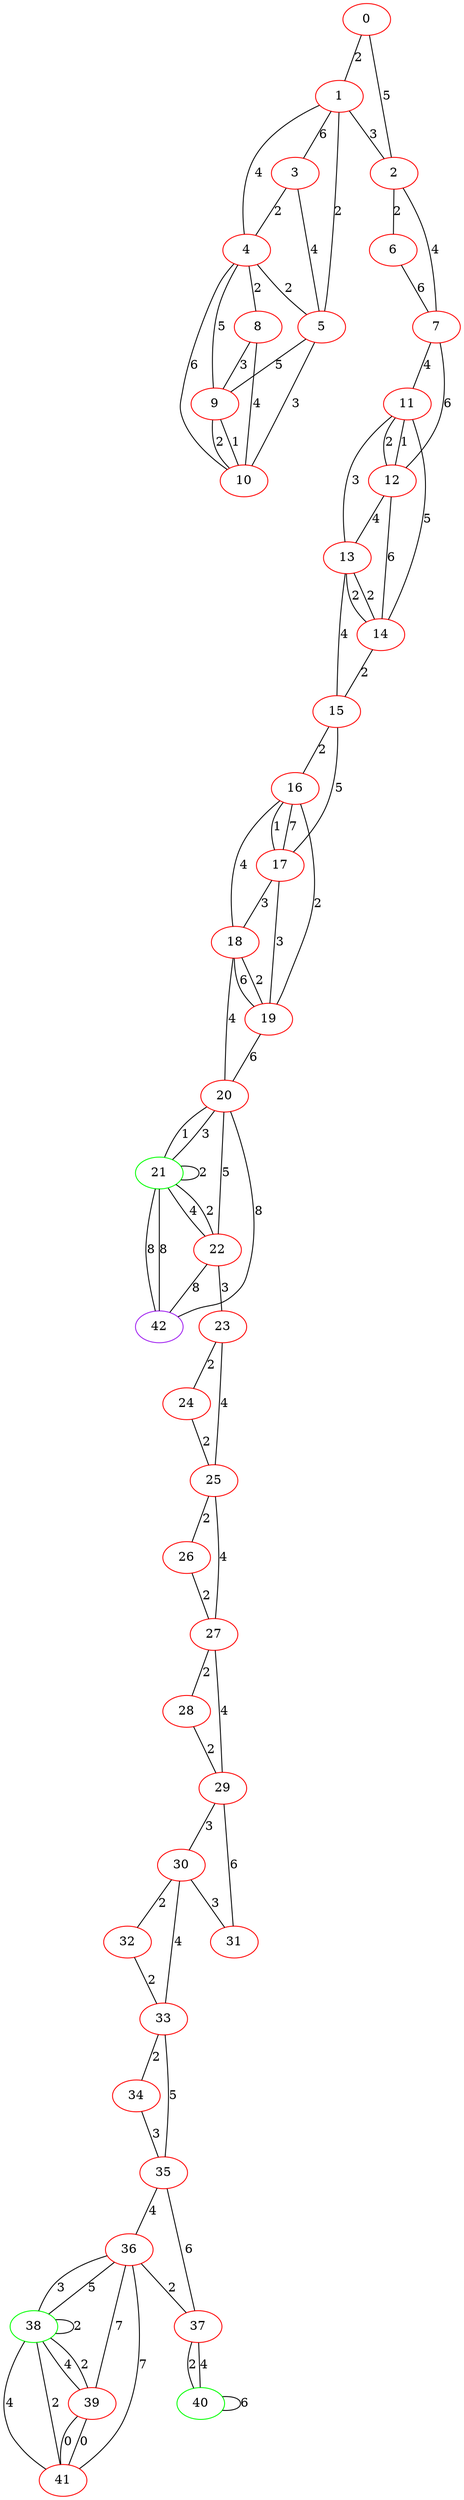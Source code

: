 graph "" {
0 [color=red, weight=1];
1 [color=red, weight=1];
2 [color=red, weight=1];
3 [color=red, weight=1];
4 [color=red, weight=1];
5 [color=red, weight=1];
6 [color=red, weight=1];
7 [color=red, weight=1];
8 [color=red, weight=1];
9 [color=red, weight=1];
10 [color=red, weight=1];
11 [color=red, weight=1];
12 [color=red, weight=1];
13 [color=red, weight=1];
14 [color=red, weight=1];
15 [color=red, weight=1];
16 [color=red, weight=1];
17 [color=red, weight=1];
18 [color=red, weight=1];
19 [color=red, weight=1];
20 [color=red, weight=1];
21 [color=green, weight=2];
22 [color=red, weight=1];
23 [color=red, weight=1];
24 [color=red, weight=1];
25 [color=red, weight=1];
26 [color=red, weight=1];
27 [color=red, weight=1];
28 [color=red, weight=1];
29 [color=red, weight=1];
30 [color=red, weight=1];
31 [color=red, weight=1];
32 [color=red, weight=1];
33 [color=red, weight=1];
34 [color=red, weight=1];
35 [color=red, weight=1];
36 [color=red, weight=1];
37 [color=red, weight=1];
38 [color=green, weight=2];
39 [color=red, weight=1];
40 [color=green, weight=2];
41 [color=red, weight=1];
42 [color=purple, weight=4];
0 -- 1  [key=0, label=2];
0 -- 2  [key=0, label=5];
1 -- 2  [key=0, label=3];
1 -- 3  [key=0, label=6];
1 -- 4  [key=0, label=4];
1 -- 5  [key=0, label=2];
2 -- 6  [key=0, label=2];
2 -- 7  [key=0, label=4];
3 -- 4  [key=0, label=2];
3 -- 5  [key=0, label=4];
4 -- 5  [key=0, label=2];
4 -- 8  [key=0, label=2];
4 -- 9  [key=0, label=5];
4 -- 10  [key=0, label=6];
5 -- 10  [key=0, label=3];
5 -- 9  [key=0, label=5];
6 -- 7  [key=0, label=6];
7 -- 11  [key=0, label=4];
7 -- 12  [key=0, label=6];
8 -- 9  [key=0, label=3];
8 -- 10  [key=0, label=4];
9 -- 10  [key=0, label=1];
9 -- 10  [key=1, label=2];
11 -- 12  [key=0, label=2];
11 -- 12  [key=1, label=1];
11 -- 13  [key=0, label=3];
11 -- 14  [key=0, label=5];
12 -- 13  [key=0, label=4];
12 -- 14  [key=0, label=6];
13 -- 14  [key=0, label=2];
13 -- 14  [key=1, label=2];
13 -- 15  [key=0, label=4];
14 -- 15  [key=0, label=2];
15 -- 16  [key=0, label=2];
15 -- 17  [key=0, label=5];
16 -- 17  [key=0, label=1];
16 -- 17  [key=1, label=7];
16 -- 18  [key=0, label=4];
16 -- 19  [key=0, label=2];
17 -- 18  [key=0, label=3];
17 -- 19  [key=0, label=3];
18 -- 19  [key=0, label=2];
18 -- 19  [key=1, label=6];
18 -- 20  [key=0, label=4];
19 -- 20  [key=0, label=6];
20 -- 42  [key=0, label=8];
20 -- 21  [key=0, label=1];
20 -- 21  [key=1, label=3];
20 -- 22  [key=0, label=5];
21 -- 42  [key=0, label=8];
21 -- 42  [key=1, label=8];
21 -- 21  [key=0, label=2];
21 -- 22  [key=0, label=4];
21 -- 22  [key=1, label=2];
22 -- 42  [key=0, label=8];
22 -- 23  [key=0, label=3];
23 -- 24  [key=0, label=2];
23 -- 25  [key=0, label=4];
24 -- 25  [key=0, label=2];
25 -- 26  [key=0, label=2];
25 -- 27  [key=0, label=4];
26 -- 27  [key=0, label=2];
27 -- 28  [key=0, label=2];
27 -- 29  [key=0, label=4];
28 -- 29  [key=0, label=2];
29 -- 30  [key=0, label=3];
29 -- 31  [key=0, label=6];
30 -- 32  [key=0, label=2];
30 -- 33  [key=0, label=4];
30 -- 31  [key=0, label=3];
32 -- 33  [key=0, label=2];
33 -- 34  [key=0, label=2];
33 -- 35  [key=0, label=5];
34 -- 35  [key=0, label=3];
35 -- 36  [key=0, label=4];
35 -- 37  [key=0, label=6];
36 -- 41  [key=0, label=7];
36 -- 37  [key=0, label=2];
36 -- 38  [key=0, label=3];
36 -- 38  [key=1, label=5];
36 -- 39  [key=0, label=7];
37 -- 40  [key=0, label=2];
37 -- 40  [key=1, label=4];
38 -- 41  [key=0, label=4];
38 -- 41  [key=1, label=2];
38 -- 38  [key=0, label=2];
38 -- 39  [key=0, label=4];
38 -- 39  [key=1, label=2];
39 -- 41  [key=0, label=0];
39 -- 41  [key=1, label=0];
40 -- 40  [key=0, label=6];
}
